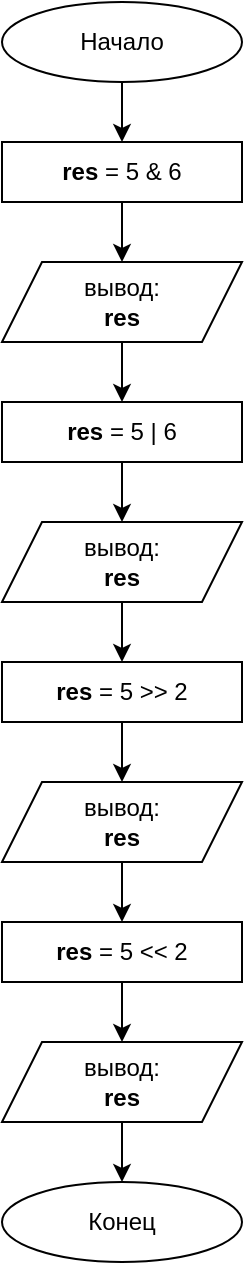 <mxfile version="14.8.0" type="device" pages="8"><diagram id="C5RBs43oDa-KdzZeNtuy" name="les_1_task_1"><mxGraphModel dx="780" dy="1108" grid="1" gridSize="10" guides="1" tooltips="1" connect="1" arrows="1" fold="1" page="1" pageScale="1" pageWidth="827" pageHeight="1169" math="0" shadow="0"><root><mxCell id="WIyWlLk6GJQsqaUBKTNV-0"/><mxCell id="WIyWlLk6GJQsqaUBKTNV-1" parent="WIyWlLk6GJQsqaUBKTNV-0"/><mxCell id="lbHJFscVfvHYrYXCzQ8L-6" style="edgeStyle=orthogonalEdgeStyle;rounded=0;orthogonalLoop=1;jettySize=auto;html=1;exitX=0.5;exitY=1;exitDx=0;exitDy=0;entryX=0.5;entryY=0;entryDx=0;entryDy=0;" parent="WIyWlLk6GJQsqaUBKTNV-1" source="lbHJFscVfvHYrYXCzQ8L-1" target="lbHJFscVfvHYrYXCzQ8L-4" edge="1"><mxGeometry relative="1" as="geometry"/></mxCell><mxCell id="lbHJFscVfvHYrYXCzQ8L-1" value="Начало" style="ellipse;whiteSpace=wrap;html=1;" parent="WIyWlLk6GJQsqaUBKTNV-1" vertex="1"><mxGeometry x="354" y="120" width="120" height="40" as="geometry"/></mxCell><mxCell id="lbHJFscVfvHYrYXCzQ8L-2" value="Конец" style="ellipse;whiteSpace=wrap;html=1;" parent="WIyWlLk6GJQsqaUBKTNV-1" vertex="1"><mxGeometry x="354" y="710" width="120" height="40" as="geometry"/></mxCell><mxCell id="lbHJFscVfvHYrYXCzQ8L-9" style="edgeStyle=orthogonalEdgeStyle;rounded=0;orthogonalLoop=1;jettySize=auto;html=1;entryX=0.5;entryY=0;entryDx=0;entryDy=0;" parent="WIyWlLk6GJQsqaUBKTNV-1" source="lbHJFscVfvHYrYXCzQ8L-4" target="lbHJFscVfvHYrYXCzQ8L-8" edge="1"><mxGeometry relative="1" as="geometry"/></mxCell><mxCell id="lbHJFscVfvHYrYXCzQ8L-4" value="&lt;b&gt;res &lt;/b&gt;= 5 &amp;amp; 6" style="rounded=0;whiteSpace=wrap;html=1;" parent="WIyWlLk6GJQsqaUBKTNV-1" vertex="1"><mxGeometry x="354" y="190" width="120" height="30" as="geometry"/></mxCell><mxCell id="lbHJFscVfvHYrYXCzQ8L-12" style="edgeStyle=orthogonalEdgeStyle;rounded=0;orthogonalLoop=1;jettySize=auto;html=1;entryX=0.5;entryY=0;entryDx=0;entryDy=0;" parent="WIyWlLk6GJQsqaUBKTNV-1" source="lbHJFscVfvHYrYXCzQ8L-5" target="lbHJFscVfvHYrYXCzQ8L-11" edge="1"><mxGeometry relative="1" as="geometry"/></mxCell><mxCell id="lbHJFscVfvHYrYXCzQ8L-5" value="&lt;b&gt;res &lt;/b&gt;= 5 | 6" style="rounded=0;whiteSpace=wrap;html=1;" parent="WIyWlLk6GJQsqaUBKTNV-1" vertex="1"><mxGeometry x="354" y="320" width="120" height="30" as="geometry"/></mxCell><mxCell id="lbHJFscVfvHYrYXCzQ8L-10" style="edgeStyle=orthogonalEdgeStyle;rounded=0;orthogonalLoop=1;jettySize=auto;html=1;entryX=0.5;entryY=0;entryDx=0;entryDy=0;" parent="WIyWlLk6GJQsqaUBKTNV-1" source="lbHJFscVfvHYrYXCzQ8L-8" target="lbHJFscVfvHYrYXCzQ8L-5" edge="1"><mxGeometry relative="1" as="geometry"/></mxCell><mxCell id="lbHJFscVfvHYrYXCzQ8L-8" value="вывод:&lt;br&gt;&lt;b&gt;res&lt;/b&gt;" style="shape=parallelogram;perimeter=parallelogramPerimeter;whiteSpace=wrap;html=1;fixedSize=1;" parent="WIyWlLk6GJQsqaUBKTNV-1" vertex="1"><mxGeometry x="354" y="250" width="120" height="40" as="geometry"/></mxCell><mxCell id="lbHJFscVfvHYrYXCzQ8L-14" style="edgeStyle=orthogonalEdgeStyle;rounded=0;orthogonalLoop=1;jettySize=auto;html=1;entryX=0.5;entryY=0;entryDx=0;entryDy=0;" parent="WIyWlLk6GJQsqaUBKTNV-1" source="lbHJFscVfvHYrYXCzQ8L-11" target="lbHJFscVfvHYrYXCzQ8L-13" edge="1"><mxGeometry relative="1" as="geometry"/></mxCell><mxCell id="lbHJFscVfvHYrYXCzQ8L-11" value="вывод:&lt;br&gt;&lt;b&gt;res&lt;/b&gt;" style="shape=parallelogram;perimeter=parallelogramPerimeter;whiteSpace=wrap;html=1;fixedSize=1;" parent="WIyWlLk6GJQsqaUBKTNV-1" vertex="1"><mxGeometry x="354" y="380" width="120" height="40" as="geometry"/></mxCell><mxCell id="lbHJFscVfvHYrYXCzQ8L-17" style="edgeStyle=orthogonalEdgeStyle;rounded=0;orthogonalLoop=1;jettySize=auto;html=1;entryX=0.5;entryY=0;entryDx=0;entryDy=0;" parent="WIyWlLk6GJQsqaUBKTNV-1" source="lbHJFscVfvHYrYXCzQ8L-13" target="lbHJFscVfvHYrYXCzQ8L-16" edge="1"><mxGeometry relative="1" as="geometry"/></mxCell><mxCell id="lbHJFscVfvHYrYXCzQ8L-13" value="&lt;b&gt;res &lt;/b&gt;= 5 &amp;gt;&amp;gt; 2" style="rounded=0;whiteSpace=wrap;html=1;" parent="WIyWlLk6GJQsqaUBKTNV-1" vertex="1"><mxGeometry x="354" y="450" width="120" height="30" as="geometry"/></mxCell><mxCell id="lbHJFscVfvHYrYXCzQ8L-20" style="edgeStyle=orthogonalEdgeStyle;rounded=0;orthogonalLoop=1;jettySize=auto;html=1;entryX=0.5;entryY=0;entryDx=0;entryDy=0;" parent="WIyWlLk6GJQsqaUBKTNV-1" source="lbHJFscVfvHYrYXCzQ8L-15" target="lbHJFscVfvHYrYXCzQ8L-19" edge="1"><mxGeometry relative="1" as="geometry"/></mxCell><mxCell id="lbHJFscVfvHYrYXCzQ8L-15" value="&lt;b&gt;res &lt;/b&gt;= 5 &amp;lt;&amp;lt; 2" style="rounded=0;whiteSpace=wrap;html=1;" parent="WIyWlLk6GJQsqaUBKTNV-1" vertex="1"><mxGeometry x="354" y="580" width="120" height="30" as="geometry"/></mxCell><mxCell id="lbHJFscVfvHYrYXCzQ8L-18" style="edgeStyle=orthogonalEdgeStyle;rounded=0;orthogonalLoop=1;jettySize=auto;html=1;entryX=0.5;entryY=0;entryDx=0;entryDy=0;" parent="WIyWlLk6GJQsqaUBKTNV-1" source="lbHJFscVfvHYrYXCzQ8L-16" target="lbHJFscVfvHYrYXCzQ8L-15" edge="1"><mxGeometry relative="1" as="geometry"/></mxCell><mxCell id="lbHJFscVfvHYrYXCzQ8L-16" value="вывод:&lt;br&gt;&lt;b&gt;res&lt;/b&gt;" style="shape=parallelogram;perimeter=parallelogramPerimeter;whiteSpace=wrap;html=1;fixedSize=1;" parent="WIyWlLk6GJQsqaUBKTNV-1" vertex="1"><mxGeometry x="354" y="510" width="120" height="40" as="geometry"/></mxCell><mxCell id="lbHJFscVfvHYrYXCzQ8L-21" style="edgeStyle=orthogonalEdgeStyle;rounded=0;orthogonalLoop=1;jettySize=auto;html=1;entryX=0.5;entryY=0;entryDx=0;entryDy=0;" parent="WIyWlLk6GJQsqaUBKTNV-1" source="lbHJFscVfvHYrYXCzQ8L-19" target="lbHJFscVfvHYrYXCzQ8L-2" edge="1"><mxGeometry relative="1" as="geometry"/></mxCell><mxCell id="lbHJFscVfvHYrYXCzQ8L-19" value="вывод:&lt;br&gt;&lt;b&gt;res&lt;/b&gt;" style="shape=parallelogram;perimeter=parallelogramPerimeter;whiteSpace=wrap;html=1;fixedSize=1;" parent="WIyWlLk6GJQsqaUBKTNV-1" vertex="1"><mxGeometry x="354" y="640" width="120" height="40" as="geometry"/></mxCell></root></mxGraphModel></diagram><diagram id="cwpwYUtOHgiOyMFv6OyK" name="les_1_task_2"><mxGraphModel dx="780" dy="1108" grid="1" gridSize="10" guides="1" tooltips="1" connect="1" arrows="1" fold="1" page="1" pageScale="1" pageWidth="827" pageHeight="1169" math="0" shadow="0"><root><mxCell id="NjK1QPnMt6uzPtK3_aOk-0"/><mxCell id="NjK1QPnMt6uzPtK3_aOk-1" parent="NjK1QPnMt6uzPtK3_aOk-0"/><mxCell id="Og9yJSwUUeeOjWFkvOcD-0" style="edgeStyle=orthogonalEdgeStyle;rounded=0;orthogonalLoop=1;jettySize=auto;html=1;entryX=0.5;entryY=0;entryDx=0;entryDy=0;" parent="NjK1QPnMt6uzPtK3_aOk-1" source="GFJ88Pxm1gSJeFakuGzX-0" target="GFJ88Pxm1gSJeFakuGzX-2" edge="1"><mxGeometry relative="1" as="geometry"/></mxCell><mxCell id="GFJ88Pxm1gSJeFakuGzX-0" value="Начало" style="ellipse;whiteSpace=wrap;html=1;" parent="NjK1QPnMt6uzPtK3_aOk-1" vertex="1"><mxGeometry x="360" y="120" width="120" height="40" as="geometry"/></mxCell><mxCell id="GFJ88Pxm1gSJeFakuGzX-1" value="Конец" style="ellipse;whiteSpace=wrap;html=1;" parent="NjK1QPnMt6uzPtK3_aOk-1" vertex="1"><mxGeometry x="360" y="610" width="120" height="40" as="geometry"/></mxCell><mxCell id="Og9yJSwUUeeOjWFkvOcD-4" style="edgeStyle=orthogonalEdgeStyle;rounded=0;orthogonalLoop=1;jettySize=auto;html=1;entryX=0.5;entryY=0;entryDx=0;entryDy=0;" parent="NjK1QPnMt6uzPtK3_aOk-1" source="GFJ88Pxm1gSJeFakuGzX-2" target="Og9yJSwUUeeOjWFkvOcD-3" edge="1"><mxGeometry relative="1" as="geometry"/></mxCell><mxCell id="GFJ88Pxm1gSJeFakuGzX-2" value="ввод:&lt;br&gt;&lt;b&gt;x_1&lt;/b&gt;, &lt;b&gt;y_1&lt;/b&gt;" style="shape=parallelogram;perimeter=parallelogramPerimeter;whiteSpace=wrap;html=1;fixedSize=1;" parent="NjK1QPnMt6uzPtK3_aOk-1" vertex="1"><mxGeometry x="360" y="190" width="120" height="50" as="geometry"/></mxCell><mxCell id="Og9yJSwUUeeOjWFkvOcD-8" style="edgeStyle=orthogonalEdgeStyle;rounded=0;orthogonalLoop=1;jettySize=auto;html=1;entryX=0.5;entryY=0;entryDx=0;entryDy=0;" parent="NjK1QPnMt6uzPtK3_aOk-1" source="Og9yJSwUUeeOjWFkvOcD-1" target="Og9yJSwUUeeOjWFkvOcD-6" edge="1"><mxGeometry relative="1" as="geometry"/></mxCell><mxCell id="Og9yJSwUUeeOjWFkvOcD-1" value="&lt;b&gt;k&lt;/b&gt; = (&lt;b&gt;y_1 &lt;/b&gt;- &lt;b&gt;y_2&lt;/b&gt;) / (&lt;b&gt;x_1&lt;/b&gt;&amp;nbsp;- &lt;b&gt;x2&lt;/b&gt;)" style="rounded=0;whiteSpace=wrap;html=1;" parent="NjK1QPnMt6uzPtK3_aOk-1" vertex="1"><mxGeometry x="360" y="350" width="120" height="60" as="geometry"/></mxCell><mxCell id="Og9yJSwUUeeOjWFkvOcD-5" style="edgeStyle=orthogonalEdgeStyle;rounded=0;orthogonalLoop=1;jettySize=auto;html=1;entryX=0.5;entryY=0;entryDx=0;entryDy=0;" parent="NjK1QPnMt6uzPtK3_aOk-1" source="Og9yJSwUUeeOjWFkvOcD-3" target="Og9yJSwUUeeOjWFkvOcD-1" edge="1"><mxGeometry relative="1" as="geometry"/></mxCell><mxCell id="Og9yJSwUUeeOjWFkvOcD-3" value="ввод:&lt;br&gt;&lt;b&gt;x_2&lt;/b&gt;, &lt;b&gt;y_2&lt;/b&gt;" style="shape=parallelogram;perimeter=parallelogramPerimeter;whiteSpace=wrap;html=1;fixedSize=1;" parent="NjK1QPnMt6uzPtK3_aOk-1" vertex="1"><mxGeometry x="360" y="270" width="120" height="50" as="geometry"/></mxCell><mxCell id="Og9yJSwUUeeOjWFkvOcD-10" style="edgeStyle=orthogonalEdgeStyle;rounded=0;orthogonalLoop=1;jettySize=auto;html=1;entryX=0.5;entryY=0;entryDx=0;entryDy=0;" parent="NjK1QPnMt6uzPtK3_aOk-1" source="Og9yJSwUUeeOjWFkvOcD-6" target="Og9yJSwUUeeOjWFkvOcD-9" edge="1"><mxGeometry relative="1" as="geometry"/></mxCell><mxCell id="Og9yJSwUUeeOjWFkvOcD-6" value="&lt;b&gt;b&lt;/b&gt;&amp;nbsp;= &lt;b&gt;y_2 &lt;/b&gt;- &lt;b&gt;k&lt;/b&gt;&amp;nbsp;* &lt;b&gt;x_2&lt;/b&gt;&lt;span style=&quot;color: rgba(0 , 0 , 0 , 0) ; font-family: monospace ; font-size: 0px&quot;&gt;%3CmxGraphModel%3E%3Croot%3E%3CmxCell%20id%3D%220%22%2F%3E%3CmxCell%20id%3D%221%22%20parent%3D%220%22%2F%3E%3CmxCell%20id%3D%222%22%20value%3D%22%26lt%3Bb%26gt%3Bk%26lt%3B%2Fb%26gt%3B%20%3D%20(%26lt%3Bb%26gt%3By_1%20%26lt%3B%2Fb%26gt%3B-%20%26lt%3Bb%26gt%3By_2%26lt%3B%2Fb%26gt%3B)%20%2F%20(%26lt%3Bb%26gt%3Bx_1%26lt%3B%2Fb%26gt%3B%26amp%3Bnbsp%3B-%20%26lt%3Bb%26gt%3Bx2%26lt%3B%2Fb%26gt%3B)%22%20style%3D%22rounded%3D0%3BwhiteSpace%3Dwrap%3Bhtml%3D1%3B%22%20vertex%3D%221%22%20parent%3D%221%22%3E%3CmxGeometry%20x%3D%22354%22%20y%3D%22370%22%20width%3D%22120%22%20height%3D%2260%22%20as%3D%22geometry%22%2F%3E%3C%2FmxCell%3E%3C%2Froot%3E%3C%2FmxGraphModel%3E&lt;/span&gt;" style="rounded=0;whiteSpace=wrap;html=1;" parent="NjK1QPnMt6uzPtK3_aOk-1" vertex="1"><mxGeometry x="360" y="440" width="120" height="60" as="geometry"/></mxCell><mxCell id="Og9yJSwUUeeOjWFkvOcD-13" value="" style="edgeStyle=orthogonalEdgeStyle;rounded=0;orthogonalLoop=1;jettySize=auto;html=1;" parent="NjK1QPnMt6uzPtK3_aOk-1" source="Og9yJSwUUeeOjWFkvOcD-9" target="GFJ88Pxm1gSJeFakuGzX-1" edge="1"><mxGeometry relative="1" as="geometry"/></mxCell><mxCell id="Og9yJSwUUeeOjWFkvOcD-9" value="вывод:&lt;br&gt;&quot;y = {&lt;b&gt;k&lt;/b&gt;}x + {&lt;b&gt;b&lt;/b&gt;}&quot;" style="shape=parallelogram;perimeter=parallelogramPerimeter;whiteSpace=wrap;html=1;fixedSize=1;" parent="NjK1QPnMt6uzPtK3_aOk-1" vertex="1"><mxGeometry x="360" y="530" width="120" height="50" as="geometry"/></mxCell></root></mxGraphModel></diagram><diagram id="iU4_iYtbpdiSsa0-OLqb" name="les_1_task_3"><mxGraphModel dx="780" dy="1108" grid="1" gridSize="10" guides="1" tooltips="1" connect="1" arrows="1" fold="1" page="1" pageScale="1" pageWidth="827" pageHeight="1169" math="0" shadow="0"><root><mxCell id="j7Xm_dECrDFE04qYKQLc-0"/><mxCell id="j7Xm_dECrDFE04qYKQLc-1" parent="j7Xm_dECrDFE04qYKQLc-0"/><mxCell id="G5VzSKh18np29IFHaRnj-3" value="" style="edgeStyle=orthogonalEdgeStyle;rounded=0;orthogonalLoop=1;jettySize=auto;html=1;" parent="j7Xm_dECrDFE04qYKQLc-1" source="G5VzSKh18np29IFHaRnj-0" target="G5VzSKh18np29IFHaRnj-2" edge="1"><mxGeometry relative="1" as="geometry"/></mxCell><mxCell id="G5VzSKh18np29IFHaRnj-0" value="Начало" style="ellipse;whiteSpace=wrap;html=1;" parent="j7Xm_dECrDFE04qYKQLc-1" vertex="1"><mxGeometry x="210" y="130" width="120" height="40" as="geometry"/></mxCell><mxCell id="G5VzSKh18np29IFHaRnj-1" value="Конец" style="ellipse;whiteSpace=wrap;html=1;" parent="j7Xm_dECrDFE04qYKQLc-1" vertex="1"><mxGeometry x="489" y="870" width="120" height="40" as="geometry"/></mxCell><mxCell id="G5VzSKh18np29IFHaRnj-7" value="" style="edgeStyle=orthogonalEdgeStyle;rounded=0;orthogonalLoop=1;jettySize=auto;html=1;" parent="j7Xm_dECrDFE04qYKQLc-1" source="G5VzSKh18np29IFHaRnj-2" target="G5VzSKh18np29IFHaRnj-4" edge="1"><mxGeometry relative="1" as="geometry"/></mxCell><mxCell id="G5VzSKh18np29IFHaRnj-2" value="ввод:&lt;br&gt;&lt;b&gt;a, b&lt;/b&gt;" style="shape=parallelogram;perimeter=parallelogramPerimeter;whiteSpace=wrap;html=1;fixedSize=1;" parent="j7Xm_dECrDFE04qYKQLc-1" vertex="1"><mxGeometry x="210" y="200" width="120" height="50" as="geometry"/></mxCell><mxCell id="G5VzSKh18np29IFHaRnj-16" style="edgeStyle=orthogonalEdgeStyle;rounded=0;orthogonalLoop=1;jettySize=auto;html=1;entryX=0.5;entryY=0;entryDx=0;entryDy=0;" parent="j7Xm_dECrDFE04qYKQLc-1" source="G5VzSKh18np29IFHaRnj-4" target="G5VzSKh18np29IFHaRnj-5" edge="1"><mxGeometry relative="1" as="geometry"><Array as="points"><mxPoint x="400" y="320"/></Array></mxGeometry></mxCell><mxCell id="yaoTEXDK3GgqQRJx9lln-0" value="Нет" style="edgeLabel;html=1;align=center;verticalAlign=middle;resizable=0;points=[];" parent="G5VzSKh18np29IFHaRnj-16" vertex="1" connectable="0"><mxGeometry x="-0.767" y="-1" relative="1" as="geometry"><mxPoint x="3" y="-11" as="offset"/></mxGeometry></mxCell><mxCell id="G5VzSKh18np29IFHaRnj-17" style="edgeStyle=orthogonalEdgeStyle;rounded=0;orthogonalLoop=1;jettySize=auto;html=1;entryX=0.5;entryY=0;entryDx=0;entryDy=0;" parent="j7Xm_dECrDFE04qYKQLc-1" source="G5VzSKh18np29IFHaRnj-4" target="G5VzSKh18np29IFHaRnj-10" edge="1"><mxGeometry relative="1" as="geometry"/></mxCell><mxCell id="yaoTEXDK3GgqQRJx9lln-1" value="Да" style="edgeLabel;html=1;align=center;verticalAlign=middle;resizable=0;points=[];" parent="G5VzSKh18np29IFHaRnj-17" vertex="1" connectable="0"><mxGeometry x="-0.714" y="2" relative="1" as="geometry"><mxPoint x="-6" y="-12" as="offset"/></mxGeometry></mxCell><mxCell id="G5VzSKh18np29IFHaRnj-4" value="&lt;b&gt;a &lt;/b&gt;и&amp;nbsp;&lt;b&gt;b&lt;/b&gt; - целые &lt;br&gt;числа" style="rhombus;whiteSpace=wrap;html=1;" parent="j7Xm_dECrDFE04qYKQLc-1" vertex="1"><mxGeometry x="200" y="280" width="140" height="80" as="geometry"/></mxCell><mxCell id="G5VzSKh18np29IFHaRnj-20" style="edgeStyle=orthogonalEdgeStyle;rounded=0;orthogonalLoop=1;jettySize=auto;html=1;entryX=0.5;entryY=0;entryDx=0;entryDy=0;" parent="j7Xm_dECrDFE04qYKQLc-1" source="G5VzSKh18np29IFHaRnj-5" target="G5VzSKh18np29IFHaRnj-12" edge="1"><mxGeometry relative="1" as="geometry"/></mxCell><mxCell id="yaoTEXDK3GgqQRJx9lln-2" value="Да" style="edgeLabel;html=1;align=center;verticalAlign=middle;resizable=0;points=[];" parent="G5VzSKh18np29IFHaRnj-20" vertex="1" connectable="0"><mxGeometry x="-0.722" relative="1" as="geometry"><mxPoint x="-11" y="-10" as="offset"/></mxGeometry></mxCell><mxCell id="G5VzSKh18np29IFHaRnj-21" style="edgeStyle=orthogonalEdgeStyle;rounded=0;orthogonalLoop=1;jettySize=auto;html=1;entryX=0.5;entryY=0;entryDx=0;entryDy=0;" parent="j7Xm_dECrDFE04qYKQLc-1" source="G5VzSKh18np29IFHaRnj-5" target="G5VzSKh18np29IFHaRnj-8" edge="1"><mxGeometry relative="1" as="geometry"/></mxCell><mxCell id="yaoTEXDK3GgqQRJx9lln-3" value="Нет" style="edgeLabel;html=1;align=center;verticalAlign=middle;resizable=0;points=[];" parent="G5VzSKh18np29IFHaRnj-21" vertex="1" connectable="0"><mxGeometry x="-0.601" y="1" relative="1" as="geometry"><mxPoint x="10" y="-9" as="offset"/></mxGeometry></mxCell><mxCell id="G5VzSKh18np29IFHaRnj-5" value="&lt;b&gt;a &lt;/b&gt;и&amp;nbsp;&lt;b&gt;b&lt;/b&gt; - &lt;br&gt;вещственные&lt;br&gt;числа" style="rhombus;whiteSpace=wrap;html=1;" parent="j7Xm_dECrDFE04qYKQLc-1" vertex="1"><mxGeometry x="330" y="400" width="140" height="80" as="geometry"/></mxCell><mxCell id="G5VzSKh18np29IFHaRnj-23" style="edgeStyle=orthogonalEdgeStyle;rounded=0;orthogonalLoop=1;jettySize=auto;html=1;entryX=0.5;entryY=0;entryDx=0;entryDy=0;" parent="j7Xm_dECrDFE04qYKQLc-1" source="G5VzSKh18np29IFHaRnj-8" target="G5VzSKh18np29IFHaRnj-22" edge="1"><mxGeometry relative="1" as="geometry"/></mxCell><mxCell id="yaoTEXDK3GgqQRJx9lln-4" value="Да" style="edgeLabel;html=1;align=center;verticalAlign=middle;resizable=0;points=[];" parent="G5VzSKh18np29IFHaRnj-23" vertex="1" connectable="0"><mxGeometry x="-0.627" y="3" relative="1" as="geometry"><mxPoint y="-13" as="offset"/></mxGeometry></mxCell><mxCell id="G5VzSKh18np29IFHaRnj-26" style="edgeStyle=orthogonalEdgeStyle;rounded=0;orthogonalLoop=1;jettySize=auto;html=1;entryX=0.5;entryY=0;entryDx=0;entryDy=0;" parent="j7Xm_dECrDFE04qYKQLc-1" source="G5VzSKh18np29IFHaRnj-8" target="G5VzSKh18np29IFHaRnj-25" edge="1"><mxGeometry relative="1" as="geometry"/></mxCell><mxCell id="yaoTEXDK3GgqQRJx9lln-5" value="Нет" style="edgeLabel;html=1;align=center;verticalAlign=middle;resizable=0;points=[];" parent="G5VzSKh18np29IFHaRnj-26" vertex="1" connectable="0"><mxGeometry x="-0.697" y="-2" relative="1" as="geometry"><mxPoint y="-12" as="offset"/></mxGeometry></mxCell><mxCell id="G5VzSKh18np29IFHaRnj-8" value="&lt;b&gt;a &lt;/b&gt;и&amp;nbsp;&lt;b&gt;b&lt;/b&gt; - символы" style="rhombus;whiteSpace=wrap;html=1;" parent="j7Xm_dECrDFE04qYKQLc-1" vertex="1"><mxGeometry x="479" y="510" width="140" height="80" as="geometry"/></mxCell><mxCell id="G5VzSKh18np29IFHaRnj-33" style="edgeStyle=orthogonalEdgeStyle;rounded=0;orthogonalLoop=1;jettySize=auto;html=1;" parent="j7Xm_dECrDFE04qYKQLc-1" source="G5VzSKh18np29IFHaRnj-10" target="G5VzSKh18np29IFHaRnj-27" edge="1"><mxGeometry relative="1" as="geometry"><Array as="points"><mxPoint x="120" y="750"/><mxPoint x="549" y="750"/></Array></mxGeometry></mxCell><mxCell id="G5VzSKh18np29IFHaRnj-10" value="&lt;b&gt;out&lt;/b&gt; = случайное целое число от &lt;b&gt;a&lt;/b&gt; до &lt;b&gt;b&lt;/b&gt;&amp;nbsp;включительно" style="rounded=0;whiteSpace=wrap;html=1;" parent="j7Xm_dECrDFE04qYKQLc-1" vertex="1"><mxGeometry x="60" y="410" width="120" height="60" as="geometry"/></mxCell><mxCell id="G5VzSKh18np29IFHaRnj-32" style="edgeStyle=orthogonalEdgeStyle;rounded=0;orthogonalLoop=1;jettySize=auto;html=1;" parent="j7Xm_dECrDFE04qYKQLc-1" source="G5VzSKh18np29IFHaRnj-12" target="G5VzSKh18np29IFHaRnj-27" edge="1"><mxGeometry relative="1" as="geometry"><Array as="points"><mxPoint x="270" y="750"/><mxPoint x="549" y="750"/></Array></mxGeometry></mxCell><mxCell id="G5VzSKh18np29IFHaRnj-12" value="&lt;b&gt;out&lt;/b&gt; = случайное вещественное число от &lt;b&gt;a&lt;/b&gt; до &lt;b&gt;b&lt;/b&gt;&amp;nbsp;включительно" style="rounded=0;whiteSpace=wrap;html=1;" parent="j7Xm_dECrDFE04qYKQLc-1" vertex="1"><mxGeometry x="215" y="520" width="110" height="60" as="geometry"/></mxCell><mxCell id="G5VzSKh18np29IFHaRnj-31" style="edgeStyle=orthogonalEdgeStyle;rounded=0;orthogonalLoop=1;jettySize=auto;html=1;entryX=0.5;entryY=0;entryDx=0;entryDy=0;" parent="j7Xm_dECrDFE04qYKQLc-1" source="G5VzSKh18np29IFHaRnj-22" target="G5VzSKh18np29IFHaRnj-27" edge="1"><mxGeometry relative="1" as="geometry"><Array as="points"><mxPoint x="400" y="750"/><mxPoint x="549" y="750"/></Array></mxGeometry></mxCell><mxCell id="G5VzSKh18np29IFHaRnj-22" value="&lt;b&gt;out&lt;/b&gt; = случайный символ от &lt;b&gt;a&lt;/b&gt; до &lt;b&gt;b&lt;/b&gt;&amp;nbsp;включительно" style="rounded=0;whiteSpace=wrap;html=1;" parent="j7Xm_dECrDFE04qYKQLc-1" vertex="1"><mxGeometry x="345" y="640" width="110" height="60" as="geometry"/></mxCell><mxCell id="G5VzSKh18np29IFHaRnj-30" style="edgeStyle=orthogonalEdgeStyle;rounded=0;orthogonalLoop=1;jettySize=auto;html=1;" parent="j7Xm_dECrDFE04qYKQLc-1" source="G5VzSKh18np29IFHaRnj-25" target="G5VzSKh18np29IFHaRnj-27" edge="1"><mxGeometry relative="1" as="geometry"><Array as="points"><mxPoint x="695" y="750"/><mxPoint x="549" y="750"/></Array></mxGeometry></mxCell><mxCell id="G5VzSKh18np29IFHaRnj-25" value="&lt;b&gt;out&lt;/b&gt; = &quot;Неверный ввод&quot;" style="rounded=0;whiteSpace=wrap;html=1;" parent="j7Xm_dECrDFE04qYKQLc-1" vertex="1"><mxGeometry x="640" y="640" width="110" height="60" as="geometry"/></mxCell><mxCell id="G5VzSKh18np29IFHaRnj-28" value="" style="edgeStyle=orthogonalEdgeStyle;rounded=0;orthogonalLoop=1;jettySize=auto;html=1;" parent="j7Xm_dECrDFE04qYKQLc-1" source="G5VzSKh18np29IFHaRnj-27" target="G5VzSKh18np29IFHaRnj-1" edge="1"><mxGeometry relative="1" as="geometry"/></mxCell><mxCell id="G5VzSKh18np29IFHaRnj-27" value="вывод:&lt;br&gt;&lt;b&gt;out&lt;/b&gt;" style="shape=parallelogram;perimeter=parallelogramPerimeter;whiteSpace=wrap;html=1;fixedSize=1;" parent="j7Xm_dECrDFE04qYKQLc-1" vertex="1"><mxGeometry x="489" y="790" width="120" height="50" as="geometry"/></mxCell></root></mxGraphModel></diagram><diagram id="HdVRhUMdGesXPg3Ud5w7" name="les_1_task_4"><mxGraphModel dx="780" dy="1108" grid="1" gridSize="10" guides="1" tooltips="1" connect="1" arrows="1" fold="1" page="1" pageScale="1" pageWidth="827" pageHeight="1169" math="0" shadow="0"><root><mxCell id="O-6gI84KX0HDOrxCbTFi-0"/><mxCell id="O-6gI84KX0HDOrxCbTFi-1" parent="O-6gI84KX0HDOrxCbTFi-0"/><mxCell id="L7PyCi8HEq6dlUiaU8p0-1" value="" style="edgeStyle=orthogonalEdgeStyle;rounded=0;orthogonalLoop=1;jettySize=auto;html=1;" parent="O-6gI84KX0HDOrxCbTFi-1" source="cJ-EZi7ua-MBbRlSVR1l-0" target="L7PyCi8HEq6dlUiaU8p0-0" edge="1"><mxGeometry relative="1" as="geometry"/></mxCell><mxCell id="cJ-EZi7ua-MBbRlSVR1l-0" value="Начало" style="ellipse;whiteSpace=wrap;html=1;" parent="O-6gI84KX0HDOrxCbTFi-1" vertex="1"><mxGeometry x="360" y="80" width="120" height="40" as="geometry"/></mxCell><mxCell id="cJ-EZi7ua-MBbRlSVR1l-1" value="Конец" style="ellipse;whiteSpace=wrap;html=1;" parent="O-6gI84KX0HDOrxCbTFi-1" vertex="1"><mxGeometry x="360" y="510" width="120" height="40" as="geometry"/></mxCell><mxCell id="L7PyCi8HEq6dlUiaU8p0-3" value="" style="edgeStyle=orthogonalEdgeStyle;rounded=0;orthogonalLoop=1;jettySize=auto;html=1;" parent="O-6gI84KX0HDOrxCbTFi-1" source="L7PyCi8HEq6dlUiaU8p0-0" target="L7PyCi8HEq6dlUiaU8p0-2" edge="1"><mxGeometry relative="1" as="geometry"/></mxCell><mxCell id="L7PyCi8HEq6dlUiaU8p0-0" value="ввод:&lt;br&gt;&lt;b&gt;a, b&lt;/b&gt;" style="shape=parallelogram;perimeter=parallelogramPerimeter;whiteSpace=wrap;html=1;fixedSize=1;" parent="O-6gI84KX0HDOrxCbTFi-1" vertex="1"><mxGeometry x="360" y="150" width="120" height="50" as="geometry"/></mxCell><mxCell id="L7PyCi8HEq6dlUiaU8p0-6" value="" style="edgeStyle=orthogonalEdgeStyle;rounded=0;orthogonalLoop=1;jettySize=auto;html=1;" parent="O-6gI84KX0HDOrxCbTFi-1" source="L7PyCi8HEq6dlUiaU8p0-2" target="L7PyCi8HEq6dlUiaU8p0-5" edge="1"><mxGeometry relative="1" as="geometry"/></mxCell><mxCell id="L7PyCi8HEq6dlUiaU8p0-2" value="&lt;b&gt;a_pos&lt;/b&gt;&amp;nbsp;= позиция символа &lt;b&gt;a&lt;/b&gt;&amp;nbsp;в алфавите&lt;br&gt;&lt;b&gt;b_pos&lt;/b&gt;&amp;nbsp;= позиция символа&amp;nbsp;&lt;b&gt;b&lt;/b&gt;&amp;nbsp;в алфавите" style="rounded=0;whiteSpace=wrap;html=1;" parent="O-6gI84KX0HDOrxCbTFi-1" vertex="1"><mxGeometry x="330" y="230" width="180" height="80" as="geometry"/></mxCell><mxCell id="L7PyCi8HEq6dlUiaU8p0-8" value="" style="edgeStyle=orthogonalEdgeStyle;rounded=0;orthogonalLoop=1;jettySize=auto;html=1;" parent="O-6gI84KX0HDOrxCbTFi-1" source="L7PyCi8HEq6dlUiaU8p0-5" target="L7PyCi8HEq6dlUiaU8p0-7" edge="1"><mxGeometry relative="1" as="geometry"/></mxCell><mxCell id="L7PyCi8HEq6dlUiaU8p0-5" value="&lt;b&gt;between &lt;/b&gt;=&lt;b&gt;&amp;nbsp;&lt;/b&gt;abs(&lt;b&gt;a_pos &lt;/b&gt;- &lt;b&gt;b_pos&lt;/b&gt;) - 1" style="rounded=0;whiteSpace=wrap;html=1;" parent="O-6gI84KX0HDOrxCbTFi-1" vertex="1"><mxGeometry x="340" y="340" width="160" height="60" as="geometry"/></mxCell><mxCell id="L7PyCi8HEq6dlUiaU8p0-9" value="" style="edgeStyle=orthogonalEdgeStyle;rounded=0;orthogonalLoop=1;jettySize=auto;html=1;" parent="O-6gI84KX0HDOrxCbTFi-1" source="L7PyCi8HEq6dlUiaU8p0-7" target="cJ-EZi7ua-MBbRlSVR1l-1" edge="1"><mxGeometry relative="1" as="geometry"/></mxCell><mxCell id="L7PyCi8HEq6dlUiaU8p0-7" value="вывод:&lt;br&gt;&lt;b&gt;a_pos, b_pos, between&lt;/b&gt;" style="shape=parallelogram;perimeter=parallelogramPerimeter;whiteSpace=wrap;html=1;fixedSize=1;" parent="O-6gI84KX0HDOrxCbTFi-1" vertex="1"><mxGeometry x="360" y="430" width="120" height="50" as="geometry"/></mxCell></root></mxGraphModel></diagram><diagram id="iq_EZ5SYVikbP0qrDmtA" name="les_1_task_5"><mxGraphModel dx="780" dy="1108" grid="1" gridSize="10" guides="1" tooltips="1" connect="1" arrows="1" fold="1" page="1" pageScale="1" pageWidth="827" pageHeight="1169" math="0" shadow="0"><root><mxCell id="Xe8KT1qA57bF2FC81rmj-0"/><mxCell id="Xe8KT1qA57bF2FC81rmj-1" parent="Xe8KT1qA57bF2FC81rmj-0"/><mxCell id="9ph4SpMmI1IjheHuLkwj-3" value="" style="edgeStyle=orthogonalEdgeStyle;rounded=0;orthogonalLoop=1;jettySize=auto;html=1;" parent="Xe8KT1qA57bF2FC81rmj-1" source="9ph4SpMmI1IjheHuLkwj-0" target="9ph4SpMmI1IjheHuLkwj-2" edge="1"><mxGeometry relative="1" as="geometry"/></mxCell><mxCell id="9ph4SpMmI1IjheHuLkwj-0" value="Начало" style="ellipse;whiteSpace=wrap;html=1;" parent="Xe8KT1qA57bF2FC81rmj-1" vertex="1"><mxGeometry x="360" y="80" width="120" height="40" as="geometry"/></mxCell><mxCell id="9ph4SpMmI1IjheHuLkwj-1" value="Конец" style="ellipse;whiteSpace=wrap;html=1;" parent="Xe8KT1qA57bF2FC81rmj-1" vertex="1"><mxGeometry x="360" y="400" width="120" height="40" as="geometry"/></mxCell><mxCell id="9ph4SpMmI1IjheHuLkwj-5" value="" style="edgeStyle=orthogonalEdgeStyle;rounded=0;orthogonalLoop=1;jettySize=auto;html=1;" parent="Xe8KT1qA57bF2FC81rmj-1" source="9ph4SpMmI1IjheHuLkwj-2" target="9ph4SpMmI1IjheHuLkwj-4" edge="1"><mxGeometry relative="1" as="geometry"/></mxCell><mxCell id="9ph4SpMmI1IjheHuLkwj-2" value="ввод:&lt;br&gt;&lt;b&gt;pos&lt;/b&gt;" style="shape=parallelogram;perimeter=parallelogramPerimeter;whiteSpace=wrap;html=1;fixedSize=1;" parent="Xe8KT1qA57bF2FC81rmj-1" vertex="1"><mxGeometry x="360" y="150" width="120" height="50" as="geometry"/></mxCell><mxCell id="9ph4SpMmI1IjheHuLkwj-7" value="" style="edgeStyle=orthogonalEdgeStyle;rounded=0;orthogonalLoop=1;jettySize=auto;html=1;" parent="Xe8KT1qA57bF2FC81rmj-1" source="9ph4SpMmI1IjheHuLkwj-4" target="9ph4SpMmI1IjheHuLkwj-6" edge="1"><mxGeometry relative="1" as="geometry"/></mxCell><mxCell id="9ph4SpMmI1IjheHuLkwj-4" value="&lt;b&gt;letter &lt;/b&gt;= буква алфавита с порядковым номером &lt;b&gt;pos&lt;/b&gt;" style="rounded=0;whiteSpace=wrap;html=1;" parent="Xe8KT1qA57bF2FC81rmj-1" vertex="1"><mxGeometry x="350" y="230" width="140" height="60" as="geometry"/></mxCell><mxCell id="9ph4SpMmI1IjheHuLkwj-8" value="" style="edgeStyle=orthogonalEdgeStyle;rounded=0;orthogonalLoop=1;jettySize=auto;html=1;" parent="Xe8KT1qA57bF2FC81rmj-1" source="9ph4SpMmI1IjheHuLkwj-6" target="9ph4SpMmI1IjheHuLkwj-1" edge="1"><mxGeometry relative="1" as="geometry"/></mxCell><mxCell id="9ph4SpMmI1IjheHuLkwj-6" value="вывод:&lt;br&gt;&lt;b&gt;letter&lt;/b&gt;" style="shape=parallelogram;perimeter=parallelogramPerimeter;whiteSpace=wrap;html=1;fixedSize=1;" parent="Xe8KT1qA57bF2FC81rmj-1" vertex="1"><mxGeometry x="360" y="320" width="120" height="50" as="geometry"/></mxCell></root></mxGraphModel></diagram><diagram id="n5yZr4xckskLm9n8ibCf" name="les_1_task_6"><mxGraphModel dx="1745" dy="1304" grid="1" gridSize="10" guides="1" tooltips="1" connect="1" arrows="1" fold="1" page="1" pageScale="1" pageWidth="827" pageHeight="1169" math="0" shadow="0"><root><mxCell id="BEy-1paCd_OLQ23U9QOz-0"/><mxCell id="BEy-1paCd_OLQ23U9QOz-1" parent="BEy-1paCd_OLQ23U9QOz-0"/><mxCell id="mPYMvnFipiE-Bwjy86Be-3" value="" style="edgeStyle=orthogonalEdgeStyle;rounded=0;orthogonalLoop=1;jettySize=auto;html=1;" parent="BEy-1paCd_OLQ23U9QOz-1" source="mPYMvnFipiE-Bwjy86Be-0" target="mPYMvnFipiE-Bwjy86Be-2" edge="1"><mxGeometry relative="1" as="geometry"/></mxCell><mxCell id="mPYMvnFipiE-Bwjy86Be-0" value="Начало" style="ellipse;whiteSpace=wrap;html=1;" parent="BEy-1paCd_OLQ23U9QOz-1" vertex="1"><mxGeometry x="-160" y="110" width="120" height="40" as="geometry"/></mxCell><mxCell id="mPYMvnFipiE-Bwjy86Be-1" value="Конец" style="ellipse;whiteSpace=wrap;html=1;" parent="BEy-1paCd_OLQ23U9QOz-1" vertex="1"><mxGeometry x="-150" y="880" width="120" height="40" as="geometry"/></mxCell><mxCell id="usENHWFFWmvrHvuk_7vy-4" value="" style="edgeStyle=orthogonalEdgeStyle;rounded=0;orthogonalLoop=1;jettySize=auto;html=1;" parent="BEy-1paCd_OLQ23U9QOz-1" source="mPYMvnFipiE-Bwjy86Be-2" target="usENHWFFWmvrHvuk_7vy-3" edge="1"><mxGeometry relative="1" as="geometry"/></mxCell><mxCell id="mPYMvnFipiE-Bwjy86Be-2" value="ввод:&lt;br&gt;&lt;b&gt;a&lt;/b&gt;,&lt;b&gt; b&lt;/b&gt;, &lt;b&gt;c&lt;/b&gt;" style="shape=parallelogram;perimeter=parallelogramPerimeter;whiteSpace=wrap;html=1;fixedSize=1;" parent="BEy-1paCd_OLQ23U9QOz-1" vertex="1"><mxGeometry x="-160" y="180" width="120" height="50" as="geometry"/></mxCell><mxCell id="uL5i3JHbWqhgPs4Bd-2A-2" style="edgeStyle=orthogonalEdgeStyle;rounded=0;orthogonalLoop=1;jettySize=auto;html=1;entryX=0.5;entryY=0;entryDx=0;entryDy=0;" edge="1" parent="BEy-1paCd_OLQ23U9QOz-1" source="XMbS2PN0TNl6Z651l_wy-0" target="uL5i3JHbWqhgPs4Bd-2A-0"><mxGeometry relative="1" as="geometry"/></mxCell><mxCell id="uL5i3JHbWqhgPs4Bd-2A-9" value="Да" style="edgeLabel;html=1;align=center;verticalAlign=middle;resizable=0;points=[];" vertex="1" connectable="0" parent="uL5i3JHbWqhgPs4Bd-2A-2"><mxGeometry x="-0.154" y="1" relative="1" as="geometry"><mxPoint x="-12" y="-9" as="offset"/></mxGeometry></mxCell><mxCell id="uL5i3JHbWqhgPs4Bd-2A-21" style="edgeStyle=orthogonalEdgeStyle;rounded=0;orthogonalLoop=1;jettySize=auto;html=1;entryX=0.5;entryY=0;entryDx=0;entryDy=0;" edge="1" parent="BEy-1paCd_OLQ23U9QOz-1" source="XMbS2PN0TNl6Z651l_wy-0" target="uL5i3JHbWqhgPs4Bd-2A-20"><mxGeometry relative="1" as="geometry"/></mxCell><mxCell id="vyXQZZdwbEHwdpRtcLDC-1" value="Нет" style="edgeLabel;html=1;align=center;verticalAlign=middle;resizable=0;points=[];" vertex="1" connectable="0" parent="uL5i3JHbWqhgPs4Bd-2A-21"><mxGeometry x="-0.446" y="-4" relative="1" as="geometry"><mxPoint y="-6" as="offset"/></mxGeometry></mxCell><mxCell id="XMbS2PN0TNl6Z651l_wy-0" value="&lt;b&gt;a &lt;/b&gt;+&amp;nbsp;&lt;b&gt;b &lt;/b&gt;+&amp;nbsp;&lt;b&gt;c&lt;/b&gt;&amp;nbsp;-&amp;nbsp;&lt;b&gt;longest&amp;nbsp;&lt;/b&gt;&amp;gt;&amp;nbsp;&lt;b&gt;longest&lt;/b&gt;" style="rhombus;whiteSpace=wrap;html=1;" parent="BEy-1paCd_OLQ23U9QOz-1" vertex="1"><mxGeometry x="-210" y="350" width="220" height="80" as="geometry"/></mxCell><mxCell id="usENHWFFWmvrHvuk_7vy-5" value="" style="edgeStyle=orthogonalEdgeStyle;rounded=0;orthogonalLoop=1;jettySize=auto;html=1;" parent="BEy-1paCd_OLQ23U9QOz-1" source="usENHWFFWmvrHvuk_7vy-3" target="XMbS2PN0TNl6Z651l_wy-0" edge="1"><mxGeometry relative="1" as="geometry"/></mxCell><mxCell id="usENHWFFWmvrHvuk_7vy-3" value="&lt;b&gt;longest&amp;nbsp;&lt;/b&gt;= max(&lt;b&gt;a&lt;/b&gt;, &lt;b&gt;b&lt;/b&gt;, &lt;b&gt;c&lt;/b&gt;)" style="rounded=0;whiteSpace=wrap;html=1;" parent="BEy-1paCd_OLQ23U9QOz-1" vertex="1"><mxGeometry x="-170" y="260" width="140" height="60" as="geometry"/></mxCell><mxCell id="usENHWFFWmvrHvuk_7vy-6" value="Сумма длин двух любых сторон должна &lt;br&gt;быть больше длины третьей стороны" style="text;html=1;align=center;verticalAlign=middle;resizable=0;points=[];autosize=1;strokeColor=none;" parent="BEy-1paCd_OLQ23U9QOz-1" vertex="1"><mxGeometry x="30" y="275" width="240" height="30" as="geometry"/></mxCell><mxCell id="uL5i3JHbWqhgPs4Bd-2A-4" style="edgeStyle=orthogonalEdgeStyle;rounded=0;orthogonalLoop=1;jettySize=auto;html=1;entryX=0.5;entryY=0;entryDx=0;entryDy=0;" edge="1" parent="BEy-1paCd_OLQ23U9QOz-1" source="uL5i3JHbWqhgPs4Bd-2A-0" target="uL5i3JHbWqhgPs4Bd-2A-3"><mxGeometry relative="1" as="geometry"/></mxCell><mxCell id="uL5i3JHbWqhgPs4Bd-2A-7" value="Да" style="edgeLabel;html=1;align=center;verticalAlign=middle;resizable=0;points=[];" vertex="1" connectable="0" parent="uL5i3JHbWqhgPs4Bd-2A-4"><mxGeometry x="-0.485" y="-1" relative="1" as="geometry"><mxPoint x="-1" y="-11" as="offset"/></mxGeometry></mxCell><mxCell id="uL5i3JHbWqhgPs4Bd-2A-6" style="edgeStyle=orthogonalEdgeStyle;rounded=0;orthogonalLoop=1;jettySize=auto;html=1;entryX=0.5;entryY=0;entryDx=0;entryDy=0;" edge="1" parent="BEy-1paCd_OLQ23U9QOz-1" source="uL5i3JHbWqhgPs4Bd-2A-0" target="uL5i3JHbWqhgPs4Bd-2A-5"><mxGeometry relative="1" as="geometry"/></mxCell><mxCell id="uL5i3JHbWqhgPs4Bd-2A-8" value="Нет" style="edgeLabel;html=1;align=center;verticalAlign=middle;resizable=0;points=[];" vertex="1" connectable="0" parent="uL5i3JHbWqhgPs4Bd-2A-6"><mxGeometry x="-0.619" y="-1" relative="1" as="geometry"><mxPoint x="-10" y="-9" as="offset"/></mxGeometry></mxCell><mxCell id="uL5i3JHbWqhgPs4Bd-2A-0" value="&lt;b&gt;a&lt;/b&gt;&amp;nbsp;== &lt;b&gt;b&lt;/b&gt;" style="rhombus;whiteSpace=wrap;html=1;" vertex="1" parent="BEy-1paCd_OLQ23U9QOz-1"><mxGeometry x="60" y="450" width="120" height="60" as="geometry"/></mxCell><mxCell id="uL5i3JHbWqhgPs4Bd-2A-11" style="edgeStyle=orthogonalEdgeStyle;rounded=0;orthogonalLoop=1;jettySize=auto;html=1;entryX=0.5;entryY=0;entryDx=0;entryDy=0;" edge="1" parent="BEy-1paCd_OLQ23U9QOz-1" source="uL5i3JHbWqhgPs4Bd-2A-3" target="uL5i3JHbWqhgPs4Bd-2A-10"><mxGeometry relative="1" as="geometry"/></mxCell><mxCell id="uL5i3JHbWqhgPs4Bd-2A-16" value="Нет" style="edgeLabel;html=1;align=center;verticalAlign=middle;resizable=0;points=[];" vertex="1" connectable="0" parent="uL5i3JHbWqhgPs4Bd-2A-11"><mxGeometry x="-0.51" relative="1" as="geometry"><mxPoint x="-1" y="-10" as="offset"/></mxGeometry></mxCell><mxCell id="uL5i3JHbWqhgPs4Bd-2A-14" style="edgeStyle=orthogonalEdgeStyle;rounded=0;orthogonalLoop=1;jettySize=auto;html=1;entryX=0.5;entryY=0;entryDx=0;entryDy=0;" edge="1" parent="BEy-1paCd_OLQ23U9QOz-1" source="uL5i3JHbWqhgPs4Bd-2A-3" target="uL5i3JHbWqhgPs4Bd-2A-13"><mxGeometry relative="1" as="geometry"/></mxCell><mxCell id="uL5i3JHbWqhgPs4Bd-2A-15" value="Да" style="edgeLabel;html=1;align=center;verticalAlign=middle;resizable=0;points=[];" vertex="1" connectable="0" parent="uL5i3JHbWqhgPs4Bd-2A-14"><mxGeometry x="-0.298" y="-1" relative="1" as="geometry"><mxPoint x="-9" y="-11" as="offset"/></mxGeometry></mxCell><mxCell id="uL5i3JHbWqhgPs4Bd-2A-3" value="&lt;b&gt;a&lt;/b&gt; ==&amp;nbsp;&lt;b&gt;c&lt;/b&gt;" style="rhombus;whiteSpace=wrap;html=1;" vertex="1" parent="BEy-1paCd_OLQ23U9QOz-1"><mxGeometry x="220" y="540" width="120" height="60" as="geometry"/></mxCell><mxCell id="uL5i3JHbWqhgPs4Bd-2A-12" style="edgeStyle=orthogonalEdgeStyle;rounded=0;orthogonalLoop=1;jettySize=auto;html=1;entryX=0.5;entryY=0;entryDx=0;entryDy=0;" edge="1" parent="BEy-1paCd_OLQ23U9QOz-1" source="uL5i3JHbWqhgPs4Bd-2A-5" target="uL5i3JHbWqhgPs4Bd-2A-10"><mxGeometry relative="1" as="geometry"/></mxCell><mxCell id="uL5i3JHbWqhgPs4Bd-2A-17" value="Да" style="edgeLabel;html=1;align=center;verticalAlign=middle;resizable=0;points=[];" vertex="1" connectable="0" parent="uL5i3JHbWqhgPs4Bd-2A-12"><mxGeometry x="-0.49" y="1" relative="1" as="geometry"><mxPoint x="-1" y="-9" as="offset"/></mxGeometry></mxCell><mxCell id="uL5i3JHbWqhgPs4Bd-2A-19" style="edgeStyle=orthogonalEdgeStyle;rounded=0;orthogonalLoop=1;jettySize=auto;html=1;entryX=0.5;entryY=0;entryDx=0;entryDy=0;" edge="1" parent="BEy-1paCd_OLQ23U9QOz-1" source="uL5i3JHbWqhgPs4Bd-2A-5" target="uL5i3JHbWqhgPs4Bd-2A-18"><mxGeometry relative="1" as="geometry"/></mxCell><mxCell id="vyXQZZdwbEHwdpRtcLDC-2" value="Нет" style="edgeLabel;html=1;align=center;verticalAlign=middle;resizable=0;points=[];" vertex="1" connectable="0" parent="uL5i3JHbWqhgPs4Bd-2A-19"><mxGeometry x="-0.222" y="1" relative="1" as="geometry"><mxPoint x="24" y="-11" as="offset"/></mxGeometry></mxCell><mxCell id="uL5i3JHbWqhgPs4Bd-2A-5" value="&lt;b&gt;b &lt;/b&gt;==&lt;b&gt; c&lt;/b&gt;" style="rhombus;whiteSpace=wrap;html=1;" vertex="1" parent="BEy-1paCd_OLQ23U9QOz-1"><mxGeometry x="-100" y="540" width="120" height="60" as="geometry"/></mxCell><mxCell id="uL5i3JHbWqhgPs4Bd-2A-23" style="edgeStyle=orthogonalEdgeStyle;rounded=0;orthogonalLoop=1;jettySize=auto;html=1;entryX=0.5;entryY=0;entryDx=0;entryDy=0;" edge="1" parent="BEy-1paCd_OLQ23U9QOz-1" source="uL5i3JHbWqhgPs4Bd-2A-10" target="uL5i3JHbWqhgPs4Bd-2A-22"><mxGeometry relative="1" as="geometry"><Array as="points"><mxPoint x="120" y="730"/><mxPoint x="-90" y="730"/></Array></mxGeometry></mxCell><mxCell id="uL5i3JHbWqhgPs4Bd-2A-10" value="&lt;b&gt;out&lt;/b&gt;&amp;nbsp;= &quot;равнобедренный&quot;" style="rounded=0;whiteSpace=wrap;html=1;" vertex="1" parent="BEy-1paCd_OLQ23U9QOz-1"><mxGeometry x="60" y="630" width="120" height="60" as="geometry"/></mxCell><mxCell id="vyXQZZdwbEHwdpRtcLDC-0" style="edgeStyle=orthogonalEdgeStyle;rounded=0;orthogonalLoop=1;jettySize=auto;html=1;entryX=0.5;entryY=0;entryDx=0;entryDy=0;exitX=0.5;exitY=1;exitDx=0;exitDy=0;" edge="1" parent="BEy-1paCd_OLQ23U9QOz-1" source="uL5i3JHbWqhgPs4Bd-2A-13" target="uL5i3JHbWqhgPs4Bd-2A-22"><mxGeometry relative="1" as="geometry"><Array as="points"><mxPoint x="440" y="730"/><mxPoint x="-90" y="730"/></Array></mxGeometry></mxCell><mxCell id="uL5i3JHbWqhgPs4Bd-2A-13" value="&lt;b&gt;out&lt;/b&gt;&amp;nbsp;= &quot;равносторонний&quot;" style="rounded=0;whiteSpace=wrap;html=1;" vertex="1" parent="BEy-1paCd_OLQ23U9QOz-1"><mxGeometry x="380" y="630" width="120" height="60" as="geometry"/></mxCell><mxCell id="uL5i3JHbWqhgPs4Bd-2A-24" style="edgeStyle=orthogonalEdgeStyle;rounded=0;orthogonalLoop=1;jettySize=auto;html=1;entryX=0.5;entryY=0;entryDx=0;entryDy=0;exitX=0.5;exitY=1;exitDx=0;exitDy=0;" edge="1" parent="BEy-1paCd_OLQ23U9QOz-1" source="uL5i3JHbWqhgPs4Bd-2A-18" target="uL5i3JHbWqhgPs4Bd-2A-22"><mxGeometry relative="1" as="geometry"><Array as="points"><mxPoint x="-200" y="730"/><mxPoint x="-90" y="730"/></Array></mxGeometry></mxCell><mxCell id="uL5i3JHbWqhgPs4Bd-2A-18" value="&lt;b&gt;out&lt;/b&gt;&amp;nbsp;= &quot;разносторонний&quot;" style="rounded=0;whiteSpace=wrap;html=1;" vertex="1" parent="BEy-1paCd_OLQ23U9QOz-1"><mxGeometry x="-260" y="630" width="120" height="60" as="geometry"/></mxCell><mxCell id="uL5i3JHbWqhgPs4Bd-2A-25" style="edgeStyle=orthogonalEdgeStyle;rounded=0;orthogonalLoop=1;jettySize=auto;html=1;exitX=0.5;exitY=1;exitDx=0;exitDy=0;" edge="1" parent="BEy-1paCd_OLQ23U9QOz-1" source="uL5i3JHbWqhgPs4Bd-2A-20"><mxGeometry relative="1" as="geometry"><mxPoint x="-90" y="780" as="targetPoint"/><Array as="points"><mxPoint x="-360" y="730"/><mxPoint x="-90" y="730"/></Array></mxGeometry></mxCell><mxCell id="uL5i3JHbWqhgPs4Bd-2A-20" value="&lt;b&gt;out&lt;/b&gt;&amp;nbsp;= &quot;не существует&quot;" style="rounded=0;whiteSpace=wrap;html=1;" vertex="1" parent="BEy-1paCd_OLQ23U9QOz-1"><mxGeometry x="-420" y="450" width="120" height="60" as="geometry"/></mxCell><mxCell id="nX5w3SsLNFZspVUiiUbt-0" style="edgeStyle=orthogonalEdgeStyle;rounded=0;orthogonalLoop=1;jettySize=auto;html=1;entryX=0.5;entryY=0;entryDx=0;entryDy=0;" edge="1" parent="BEy-1paCd_OLQ23U9QOz-1" source="uL5i3JHbWqhgPs4Bd-2A-22" target="mPYMvnFipiE-Bwjy86Be-1"><mxGeometry relative="1" as="geometry"/></mxCell><mxCell id="uL5i3JHbWqhgPs4Bd-2A-22" value="вывод:&lt;br&gt;&lt;b&gt;out&lt;/b&gt;" style="shape=parallelogram;perimeter=parallelogramPerimeter;whiteSpace=wrap;html=1;fixedSize=1;" vertex="1" parent="BEy-1paCd_OLQ23U9QOz-1"><mxGeometry x="-150" y="780" width="120" height="60" as="geometry"/></mxCell></root></mxGraphModel></diagram><diagram id="UnLlRb8TwX9omk-uP5LV" name="les_1_task_7"><mxGraphModel dx="1365" dy="764" grid="1" gridSize="10" guides="1" tooltips="1" connect="1" arrows="1" fold="1" page="1" pageScale="1" pageWidth="827" pageHeight="1169" math="0" shadow="0"><root><mxCell id="2I9oLExTVRRakLTjMwB1-0"/><mxCell id="2I9oLExTVRRakLTjMwB1-1" parent="2I9oLExTVRRakLTjMwB1-0"/><mxCell id="LpD9Hc5_ywQKfFXuWh1Y-3" value="" style="edgeStyle=orthogonalEdgeStyle;rounded=0;orthogonalLoop=1;jettySize=auto;html=1;" edge="1" parent="2I9oLExTVRRakLTjMwB1-1" source="LpD9Hc5_ywQKfFXuWh1Y-0" target="LpD9Hc5_ywQKfFXuWh1Y-2"><mxGeometry relative="1" as="geometry"/></mxCell><mxCell id="LpD9Hc5_ywQKfFXuWh1Y-0" value="Начало" style="ellipse;whiteSpace=wrap;html=1;" vertex="1" parent="2I9oLExTVRRakLTjMwB1-1"><mxGeometry x="-500" y="80" width="120" height="40" as="geometry"/></mxCell><mxCell id="LpD9Hc5_ywQKfFXuWh1Y-1" value="Конец" style="ellipse;whiteSpace=wrap;html=1;" vertex="1" parent="2I9oLExTVRRakLTjMwB1-1"><mxGeometry x="-500" y="510" width="120" height="40" as="geometry"/></mxCell><mxCell id="DwDb1x2MMO62f0p1m6q--1" value="" style="edgeStyle=orthogonalEdgeStyle;rounded=0;orthogonalLoop=1;jettySize=auto;html=1;" edge="1" parent="2I9oLExTVRRakLTjMwB1-1" source="LpD9Hc5_ywQKfFXuWh1Y-2" target="DwDb1x2MMO62f0p1m6q--0"><mxGeometry relative="1" as="geometry"/></mxCell><mxCell id="LpD9Hc5_ywQKfFXuWh1Y-2" value="ввод:&lt;br&gt;&lt;b&gt;year&lt;/b&gt;" style="shape=parallelogram;perimeter=parallelogramPerimeter;whiteSpace=wrap;html=1;fixedSize=1;" vertex="1" parent="2I9oLExTVRRakLTjMwB1-1"><mxGeometry x="-500" y="150" width="120" height="50" as="geometry"/></mxCell><mxCell id="DwDb1x2MMO62f0p1m6q--6" style="edgeStyle=orthogonalEdgeStyle;rounded=0;orthogonalLoop=1;jettySize=auto;html=1;entryX=0.5;entryY=0;entryDx=0;entryDy=0;" edge="1" parent="2I9oLExTVRRakLTjMwB1-1" source="DwDb1x2MMO62f0p1m6q--0" target="DwDb1x2MMO62f0p1m6q--4"><mxGeometry relative="1" as="geometry"/></mxCell><mxCell id="DwDb1x2MMO62f0p1m6q--9" value="Нет" style="edgeLabel;html=1;align=center;verticalAlign=middle;resizable=0;points=[];" vertex="1" connectable="0" parent="DwDb1x2MMO62f0p1m6q--6"><mxGeometry x="-0.658" y="1" relative="1" as="geometry"><mxPoint x="-8" y="-11" as="offset"/></mxGeometry></mxCell><mxCell id="DwDb1x2MMO62f0p1m6q--7" style="edgeStyle=orthogonalEdgeStyle;rounded=0;orthogonalLoop=1;jettySize=auto;html=1;entryX=0.5;entryY=0;entryDx=0;entryDy=0;" edge="1" parent="2I9oLExTVRRakLTjMwB1-1" source="DwDb1x2MMO62f0p1m6q--0" target="DwDb1x2MMO62f0p1m6q--5"><mxGeometry relative="1" as="geometry"/></mxCell><mxCell id="DwDb1x2MMO62f0p1m6q--8" value="Да" style="edgeLabel;html=1;align=center;verticalAlign=middle;resizable=0;points=[];" vertex="1" connectable="0" parent="DwDb1x2MMO62f0p1m6q--7"><mxGeometry x="-0.313" y="-1" relative="1" as="geometry"><mxPoint x="-8" y="-11" as="offset"/></mxGeometry></mxCell><mxCell id="DwDb1x2MMO62f0p1m6q--0" value="&lt;b&gt;year &lt;/b&gt;% 4 == 0" style="rhombus;whiteSpace=wrap;html=1;" vertex="1" parent="2I9oLExTVRRakLTjMwB1-1"><mxGeometry x="-500" y="230" width="120" height="60" as="geometry"/></mxCell><mxCell id="DwDb1x2MMO62f0p1m6q--3" value="" style="edgeStyle=orthogonalEdgeStyle;rounded=0;orthogonalLoop=1;jettySize=auto;html=1;" edge="1" parent="2I9oLExTVRRakLTjMwB1-1" source="DwDb1x2MMO62f0p1m6q--2" target="LpD9Hc5_ywQKfFXuWh1Y-1"><mxGeometry relative="1" as="geometry"/></mxCell><mxCell id="DwDb1x2MMO62f0p1m6q--2" value="вывод:&lt;br&gt;&lt;b&gt;out&lt;/b&gt;" style="shape=parallelogram;perimeter=parallelogramPerimeter;whiteSpace=wrap;html=1;fixedSize=1;" vertex="1" parent="2I9oLExTVRRakLTjMwB1-1"><mxGeometry x="-500" y="420" width="120" height="60" as="geometry"/></mxCell><mxCell id="DwDb1x2MMO62f0p1m6q--10" style="edgeStyle=orthogonalEdgeStyle;rounded=0;orthogonalLoop=1;jettySize=auto;html=1;entryX=0.5;entryY=0;entryDx=0;entryDy=0;" edge="1" parent="2I9oLExTVRRakLTjMwB1-1" source="DwDb1x2MMO62f0p1m6q--4" target="DwDb1x2MMO62f0p1m6q--2"><mxGeometry relative="1" as="geometry"><Array as="points"><mxPoint x="-570" y="400"/><mxPoint x="-440" y="400"/></Array></mxGeometry></mxCell><mxCell id="DwDb1x2MMO62f0p1m6q--4" value="&lt;b&gt;out &lt;/b&gt;= &quot;невисокосный&quot;" style="rounded=0;whiteSpace=wrap;html=1;" vertex="1" parent="2I9oLExTVRRakLTjMwB1-1"><mxGeometry x="-630" y="300" width="120" height="60" as="geometry"/></mxCell><mxCell id="DwDb1x2MMO62f0p1m6q--11" style="edgeStyle=orthogonalEdgeStyle;rounded=0;orthogonalLoop=1;jettySize=auto;html=1;entryX=0.5;entryY=0;entryDx=0;entryDy=0;" edge="1" parent="2I9oLExTVRRakLTjMwB1-1" source="DwDb1x2MMO62f0p1m6q--5" target="DwDb1x2MMO62f0p1m6q--2"><mxGeometry relative="1" as="geometry"><Array as="points"><mxPoint x="-300" y="400"/><mxPoint x="-440" y="400"/></Array></mxGeometry></mxCell><mxCell id="DwDb1x2MMO62f0p1m6q--5" value="&lt;b&gt;out &lt;/b&gt;= &quot;високосный&quot;" style="rounded=0;whiteSpace=wrap;html=1;" vertex="1" parent="2I9oLExTVRRakLTjMwB1-1"><mxGeometry x="-360" y="300" width="120" height="60" as="geometry"/></mxCell></root></mxGraphModel></diagram><diagram id="pS9Zt_coGm5BDRds2Oy8" name="les_1_task_8"><mxGraphModel dx="1607" dy="1108" grid="1" gridSize="10" guides="1" tooltips="1" connect="1" arrows="1" fold="1" page="1" pageScale="1" pageWidth="827" pageHeight="1169" math="0" shadow="0"><root><mxCell id="Wt5BdKKGQ7eA95LN5tNQ-0"/><mxCell id="Wt5BdKKGQ7eA95LN5tNQ-1" parent="Wt5BdKKGQ7eA95LN5tNQ-0"/><mxCell id="Wt5BdKKGQ7eA95LN5tNQ-5" style="edgeStyle=orthogonalEdgeStyle;rounded=0;orthogonalLoop=1;jettySize=auto;html=1;entryX=0.5;entryY=0;entryDx=0;entryDy=0;" edge="1" parent="Wt5BdKKGQ7eA95LN5tNQ-1" source="Wt5BdKKGQ7eA95LN5tNQ-2" target="Wt5BdKKGQ7eA95LN5tNQ-4"><mxGeometry relative="1" as="geometry"/></mxCell><mxCell id="Wt5BdKKGQ7eA95LN5tNQ-2" value="Начало" style="ellipse;whiteSpace=wrap;html=1;" vertex="1" parent="Wt5BdKKGQ7eA95LN5tNQ-1"><mxGeometry x="-428" y="120" width="120" height="40" as="geometry"/></mxCell><mxCell id="Wt5BdKKGQ7eA95LN5tNQ-3" value="Конец" style="ellipse;whiteSpace=wrap;html=1;" vertex="1" parent="Wt5BdKKGQ7eA95LN5tNQ-1"><mxGeometry x="-431.5" y="950" width="120" height="40" as="geometry"/></mxCell><mxCell id="cIYRwyFxVo4zY1u1YNrQ-0" value="" style="edgeStyle=orthogonalEdgeStyle;rounded=0;orthogonalLoop=1;jettySize=auto;html=1;" edge="1" parent="Wt5BdKKGQ7eA95LN5tNQ-1" source="Wt5BdKKGQ7eA95LN5tNQ-4" target="J4RIR8psgZblDZ7AnVWY-0"><mxGeometry relative="1" as="geometry"/></mxCell><mxCell id="Wt5BdKKGQ7eA95LN5tNQ-4" value="ввод:&lt;br&gt;&lt;b&gt;a&lt;/b&gt;,&lt;b&gt; b&lt;/b&gt;, &lt;b&gt;c&lt;/b&gt;" style="shape=parallelogram;perimeter=parallelogramPerimeter;whiteSpace=wrap;html=1;fixedSize=1;" vertex="1" parent="Wt5BdKKGQ7eA95LN5tNQ-1"><mxGeometry x="-433" y="190" width="130" height="50" as="geometry"/></mxCell><mxCell id="cIYRwyFxVo4zY1u1YNrQ-3" style="edgeStyle=orthogonalEdgeStyle;rounded=0;orthogonalLoop=1;jettySize=auto;html=1;entryX=0.5;entryY=0;entryDx=0;entryDy=0;" edge="1" parent="Wt5BdKKGQ7eA95LN5tNQ-1" source="J4RIR8psgZblDZ7AnVWY-0" target="cIYRwyFxVo4zY1u1YNrQ-1"><mxGeometry relative="1" as="geometry"/></mxCell><mxCell id="cIYRwyFxVo4zY1u1YNrQ-5" value="Да" style="edgeLabel;html=1;align=center;verticalAlign=middle;resizable=0;points=[];" vertex="1" connectable="0" parent="cIYRwyFxVo4zY1u1YNrQ-3"><mxGeometry x="-0.662" y="1" relative="1" as="geometry"><mxPoint x="14" y="-9" as="offset"/></mxGeometry></mxCell><mxCell id="cIYRwyFxVo4zY1u1YNrQ-4" style="edgeStyle=orthogonalEdgeStyle;rounded=0;orthogonalLoop=1;jettySize=auto;html=1;entryX=0.5;entryY=0;entryDx=0;entryDy=0;" edge="1" parent="Wt5BdKKGQ7eA95LN5tNQ-1" source="J4RIR8psgZblDZ7AnVWY-0" target="cIYRwyFxVo4zY1u1YNrQ-2"><mxGeometry relative="1" as="geometry"/></mxCell><mxCell id="cIYRwyFxVo4zY1u1YNrQ-6" value="Нет" style="edgeLabel;html=1;align=center;verticalAlign=middle;resizable=0;points=[];" vertex="1" connectable="0" parent="cIYRwyFxVo4zY1u1YNrQ-4"><mxGeometry x="-0.216" y="3" relative="1" as="geometry"><mxPoint x="19" y="-13" as="offset"/></mxGeometry></mxCell><mxCell id="J4RIR8psgZblDZ7AnVWY-0" value="&lt;b&gt;a &lt;/b&gt;&amp;gt; &lt;b&gt;b&lt;/b&gt;" style="rhombus;whiteSpace=wrap;html=1;" vertex="1" parent="Wt5BdKKGQ7eA95LN5tNQ-1"><mxGeometry x="-428" y="270" width="120" height="60" as="geometry"/></mxCell><mxCell id="cIYRwyFxVo4zY1u1YNrQ-8" style="edgeStyle=orthogonalEdgeStyle;rounded=0;orthogonalLoop=1;jettySize=auto;html=1;entryX=0.5;entryY=0;entryDx=0;entryDy=0;exitX=1;exitY=0.5;exitDx=0;exitDy=0;strokeColor=#FF0A0A;" edge="1" parent="Wt5BdKKGQ7eA95LN5tNQ-1" source="cIYRwyFxVo4zY1u1YNrQ-1" target="cIYRwyFxVo4zY1u1YNrQ-7"><mxGeometry relative="1" as="geometry"><Array as="points"><mxPoint x="-70" y="400"/><mxPoint x="-70" y="680"/><mxPoint x="-190" y="680"/></Array></mxGeometry></mxCell><mxCell id="cIYRwyFxVo4zY1u1YNrQ-38" value="Да" style="edgeLabel;html=1;align=center;verticalAlign=middle;resizable=0;points=[];" vertex="1" connectable="0" parent="cIYRwyFxVo4zY1u1YNrQ-8"><mxGeometry x="-0.857" relative="1" as="geometry"><mxPoint x="-15" y="-10" as="offset"/></mxGeometry></mxCell><mxCell id="cIYRwyFxVo4zY1u1YNrQ-11" style="edgeStyle=orthogonalEdgeStyle;rounded=0;orthogonalLoop=1;jettySize=auto;html=1;entryX=0.5;entryY=0;entryDx=0;entryDy=0;" edge="1" parent="Wt5BdKKGQ7eA95LN5tNQ-1" source="cIYRwyFxVo4zY1u1YNrQ-1" target="cIYRwyFxVo4zY1u1YNrQ-10"><mxGeometry relative="1" as="geometry"/></mxCell><mxCell id="cIYRwyFxVo4zY1u1YNrQ-39" value="Нет" style="edgeLabel;html=1;align=center;verticalAlign=middle;resizable=0;points=[];" vertex="1" connectable="0" parent="cIYRwyFxVo4zY1u1YNrQ-11"><mxGeometry x="-0.705" y="-1" relative="1" as="geometry"><mxPoint x="-17" y="-9" as="offset"/></mxGeometry></mxCell><mxCell id="cIYRwyFxVo4zY1u1YNrQ-1" value="&lt;b&gt;a &lt;/b&gt;&amp;lt;&amp;nbsp;&lt;b&gt;c&lt;/b&gt;" style="rhombus;whiteSpace=wrap;html=1;" vertex="1" parent="Wt5BdKKGQ7eA95LN5tNQ-1"><mxGeometry x="-240" y="370" width="120" height="60" as="geometry"/></mxCell><mxCell id="cIYRwyFxVo4zY1u1YNrQ-18" style="edgeStyle=orthogonalEdgeStyle;rounded=0;orthogonalLoop=1;jettySize=auto;html=1;entryX=0.5;entryY=0;entryDx=0;entryDy=0;exitX=1;exitY=0.5;exitDx=0;exitDy=0;strokeColor=#FF0D0D;" edge="1" parent="Wt5BdKKGQ7eA95LN5tNQ-1" source="cIYRwyFxVo4zY1u1YNrQ-2" target="cIYRwyFxVo4zY1u1YNrQ-7"><mxGeometry relative="1" as="geometry"><Array as="points"><mxPoint x="-460" y="400"/><mxPoint x="-460" y="590"/><mxPoint x="-190" y="590"/></Array></mxGeometry></mxCell><mxCell id="cIYRwyFxVo4zY1u1YNrQ-19" value="Да" style="edgeLabel;html=1;align=center;verticalAlign=middle;resizable=0;points=[];" vertex="1" connectable="0" parent="cIYRwyFxVo4zY1u1YNrQ-18"><mxGeometry x="-0.917" y="1" relative="1" as="geometry"><mxPoint x="-7" y="-9" as="offset"/></mxGeometry></mxCell><mxCell id="cIYRwyFxVo4zY1u1YNrQ-24" style="edgeStyle=orthogonalEdgeStyle;rounded=0;orthogonalLoop=1;jettySize=auto;html=1;entryX=0.5;entryY=0;entryDx=0;entryDy=0;" edge="1" parent="Wt5BdKKGQ7eA95LN5tNQ-1" source="cIYRwyFxVo4zY1u1YNrQ-2" target="cIYRwyFxVo4zY1u1YNrQ-20"><mxGeometry relative="1" as="geometry"><Array as="points"><mxPoint x="-667" y="400"/></Array></mxGeometry></mxCell><mxCell id="cIYRwyFxVo4zY1u1YNrQ-25" value="Нет" style="edgeLabel;html=1;align=center;verticalAlign=middle;resizable=0;points=[];" vertex="1" connectable="0" parent="cIYRwyFxVo4zY1u1YNrQ-24"><mxGeometry x="-0.252" y="-1" relative="1" as="geometry"><mxPoint x="18" y="-17" as="offset"/></mxGeometry></mxCell><mxCell id="cIYRwyFxVo4zY1u1YNrQ-2" value="&lt;b&gt;a&amp;nbsp;&lt;/b&gt;&amp;gt;&lt;b&gt; c&lt;/b&gt;" style="rhombus;whiteSpace=wrap;html=1;" vertex="1" parent="Wt5BdKKGQ7eA95LN5tNQ-1"><mxGeometry x="-630" y="370" width="120" height="60" as="geometry"/></mxCell><mxCell id="cIYRwyFxVo4zY1u1YNrQ-34" style="edgeStyle=orthogonalEdgeStyle;rounded=0;orthogonalLoop=1;jettySize=auto;html=1;entryX=0.5;entryY=0;entryDx=0;entryDy=0;" edge="1" parent="Wt5BdKKGQ7eA95LN5tNQ-1" source="cIYRwyFxVo4zY1u1YNrQ-7" target="cIYRwyFxVo4zY1u1YNrQ-32"><mxGeometry relative="1" as="geometry"><Array as="points"><mxPoint x="-190" y="820"/><mxPoint x="-371" y="820"/><mxPoint x="-371" y="860"/></Array></mxGeometry></mxCell><mxCell id="cIYRwyFxVo4zY1u1YNrQ-7" value="&lt;b&gt;median&lt;/b&gt; = &lt;b&gt;a&lt;/b&gt;" style="rounded=0;whiteSpace=wrap;html=1;" vertex="1" parent="Wt5BdKKGQ7eA95LN5tNQ-1"><mxGeometry x="-250" y="720" width="120" height="60" as="geometry"/></mxCell><mxCell id="cIYRwyFxVo4zY1u1YNrQ-13" style="edgeStyle=orthogonalEdgeStyle;rounded=0;orthogonalLoop=1;jettySize=auto;html=1;entryX=0.5;entryY=0;entryDx=0;entryDy=0;exitX=1;exitY=0.5;exitDx=0;exitDy=0;strokeColor=#00FF00;" edge="1" parent="Wt5BdKKGQ7eA95LN5tNQ-1" source="cIYRwyFxVo4zY1u1YNrQ-10" target="cIYRwyFxVo4zY1u1YNrQ-12"><mxGeometry relative="1" as="geometry"><Array as="points"><mxPoint x="-220" y="510"/><mxPoint x="-220" y="680"/><mxPoint x="-372" y="680"/></Array></mxGeometry></mxCell><mxCell id="cIYRwyFxVo4zY1u1YNrQ-14" value="Да" style="edgeLabel;html=1;align=center;verticalAlign=middle;resizable=0;points=[];" vertex="1" connectable="0" parent="cIYRwyFxVo4zY1u1YNrQ-13"><mxGeometry x="-0.534" y="-2" relative="1" as="geometry"><mxPoint x="-18" y="-65" as="offset"/></mxGeometry></mxCell><mxCell id="cIYRwyFxVo4zY1u1YNrQ-16" style="edgeStyle=orthogonalEdgeStyle;rounded=0;orthogonalLoop=1;jettySize=auto;html=1;entryX=0.5;entryY=0;entryDx=0;entryDy=0;exitX=0;exitY=0.5;exitDx=0;exitDy=0;strokeColor=#0000FF;" edge="1" parent="Wt5BdKKGQ7eA95LN5tNQ-1" source="cIYRwyFxVo4zY1u1YNrQ-10" target="cIYRwyFxVo4zY1u1YNrQ-15"><mxGeometry relative="1" as="geometry"><Array as="points"><mxPoint x="-420" y="510"/><mxPoint x="-420" y="680"/><mxPoint x="-590" y="680"/></Array></mxGeometry></mxCell><mxCell id="cIYRwyFxVo4zY1u1YNrQ-17" value="Нет" style="edgeLabel;html=1;align=center;verticalAlign=middle;resizable=0;points=[];" vertex="1" connectable="0" parent="cIYRwyFxVo4zY1u1YNrQ-16"><mxGeometry x="-0.822" y="2" relative="1" as="geometry"><mxPoint x="18" y="-12" as="offset"/></mxGeometry></mxCell><mxCell id="cIYRwyFxVo4zY1u1YNrQ-10" value="&lt;b&gt;b &lt;/b&gt;&amp;gt;&lt;b&gt; c&lt;/b&gt;" style="rhombus;whiteSpace=wrap;html=1;" vertex="1" parent="Wt5BdKKGQ7eA95LN5tNQ-1"><mxGeometry x="-378" y="480" width="120" height="60" as="geometry"/></mxCell><mxCell id="cIYRwyFxVo4zY1u1YNrQ-33" style="edgeStyle=orthogonalEdgeStyle;rounded=0;orthogonalLoop=1;jettySize=auto;html=1;entryX=0.5;entryY=0;entryDx=0;entryDy=0;" edge="1" parent="Wt5BdKKGQ7eA95LN5tNQ-1" source="cIYRwyFxVo4zY1u1YNrQ-12" target="cIYRwyFxVo4zY1u1YNrQ-32"><mxGeometry relative="1" as="geometry"/></mxCell><mxCell id="cIYRwyFxVo4zY1u1YNrQ-12" value="&lt;b&gt;median&lt;/b&gt; = &lt;b&gt;b&lt;/b&gt;" style="rounded=0;whiteSpace=wrap;html=1;" vertex="1" parent="Wt5BdKKGQ7eA95LN5tNQ-1"><mxGeometry x="-433" y="720" width="123" height="60" as="geometry"/></mxCell><mxCell id="cIYRwyFxVo4zY1u1YNrQ-35" style="edgeStyle=orthogonalEdgeStyle;rounded=0;orthogonalLoop=1;jettySize=auto;html=1;entryX=0.5;entryY=0;entryDx=0;entryDy=0;" edge="1" parent="Wt5BdKKGQ7eA95LN5tNQ-1" source="cIYRwyFxVo4zY1u1YNrQ-15" target="cIYRwyFxVo4zY1u1YNrQ-32"><mxGeometry relative="1" as="geometry"><Array as="points"><mxPoint x="-590" y="820"/><mxPoint x="-371" y="820"/><mxPoint x="-371" y="860"/></Array></mxGeometry></mxCell><mxCell id="cIYRwyFxVo4zY1u1YNrQ-15" value="&lt;b&gt;median&lt;/b&gt; = &lt;b&gt;c&lt;/b&gt;" style="rounded=0;whiteSpace=wrap;html=1;" vertex="1" parent="Wt5BdKKGQ7eA95LN5tNQ-1"><mxGeometry x="-650" y="720" width="120" height="60" as="geometry"/></mxCell><mxCell id="cIYRwyFxVo4zY1u1YNrQ-26" style="edgeStyle=orthogonalEdgeStyle;rounded=0;orthogonalLoop=1;jettySize=auto;html=1;entryX=0.5;entryY=0;entryDx=0;entryDy=0;exitX=1;exitY=0.5;exitDx=0;exitDy=0;strokeColor=#0000FF;" edge="1" parent="Wt5BdKKGQ7eA95LN5tNQ-1" source="cIYRwyFxVo4zY1u1YNrQ-20" target="cIYRwyFxVo4zY1u1YNrQ-15"><mxGeometry relative="1" as="geometry"><Array as="points"><mxPoint x="-560" y="510"/><mxPoint x="-560" y="630"/><mxPoint x="-590" y="630"/></Array></mxGeometry></mxCell><mxCell id="cIYRwyFxVo4zY1u1YNrQ-27" value="Да" style="edgeLabel;html=1;align=center;verticalAlign=middle;resizable=0;points=[];" vertex="1" connectable="0" parent="cIYRwyFxVo4zY1u1YNrQ-26"><mxGeometry x="-0.809" relative="1" as="geometry"><mxPoint x="-10" y="-17" as="offset"/></mxGeometry></mxCell><mxCell id="cIYRwyFxVo4zY1u1YNrQ-28" style="edgeStyle=orthogonalEdgeStyle;rounded=0;orthogonalLoop=1;jettySize=auto;html=1;entryX=0.5;entryY=0;entryDx=0;entryDy=0;exitX=0;exitY=0.5;exitDx=0;exitDy=0;strokeColor=#00FF00;" edge="1" parent="Wt5BdKKGQ7eA95LN5tNQ-1" source="cIYRwyFxVo4zY1u1YNrQ-20" target="cIYRwyFxVo4zY1u1YNrQ-12"><mxGeometry relative="1" as="geometry"><Array as="points"><mxPoint x="-770" y="510"/><mxPoint x="-770" y="610"/><mxPoint x="-371" y="610"/><mxPoint x="-371" y="680"/></Array></mxGeometry></mxCell><mxCell id="cIYRwyFxVo4zY1u1YNrQ-29" value="Нет" style="edgeLabel;html=1;align=center;verticalAlign=middle;resizable=0;points=[];" vertex="1" connectable="0" parent="cIYRwyFxVo4zY1u1YNrQ-28"><mxGeometry x="-0.967" y="-3" relative="1" as="geometry"><mxPoint x="-7" y="-7" as="offset"/></mxGeometry></mxCell><mxCell id="cIYRwyFxVo4zY1u1YNrQ-20" value="&lt;b&gt;b &lt;/b&gt;&amp;gt;&lt;b&gt; c&lt;/b&gt;" style="rhombus;whiteSpace=wrap;html=1;" vertex="1" parent="Wt5BdKKGQ7eA95LN5tNQ-1"><mxGeometry x="-727" y="480" width="120" height="60" as="geometry"/></mxCell><mxCell id="cIYRwyFxVo4zY1u1YNrQ-36" style="edgeStyle=orthogonalEdgeStyle;rounded=0;orthogonalLoop=1;jettySize=auto;html=1;entryX=0.5;entryY=0;entryDx=0;entryDy=0;" edge="1" parent="Wt5BdKKGQ7eA95LN5tNQ-1" source="cIYRwyFxVo4zY1u1YNrQ-32" target="Wt5BdKKGQ7eA95LN5tNQ-3"><mxGeometry relative="1" as="geometry"/></mxCell><mxCell id="cIYRwyFxVo4zY1u1YNrQ-32" value="вывод:&lt;br&gt;&lt;b&gt;median&lt;/b&gt;" style="shape=parallelogram;perimeter=parallelogramPerimeter;whiteSpace=wrap;html=1;fixedSize=1;" vertex="1" parent="Wt5BdKKGQ7eA95LN5tNQ-1"><mxGeometry x="-436.5" y="860" width="130" height="60" as="geometry"/></mxCell></root></mxGraphModel></diagram></mxfile>
